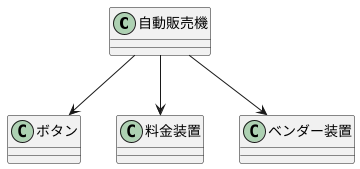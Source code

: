 @startuml 6-4
class 自動販売機 {
}

class ボタン {
}

class 料金装置 {

}

class ベンダー装置 {

}

自動販売機 --> ボタン
自動販売機 --> 料金装置
自動販売機 --> ベンダー装置
@enduml
